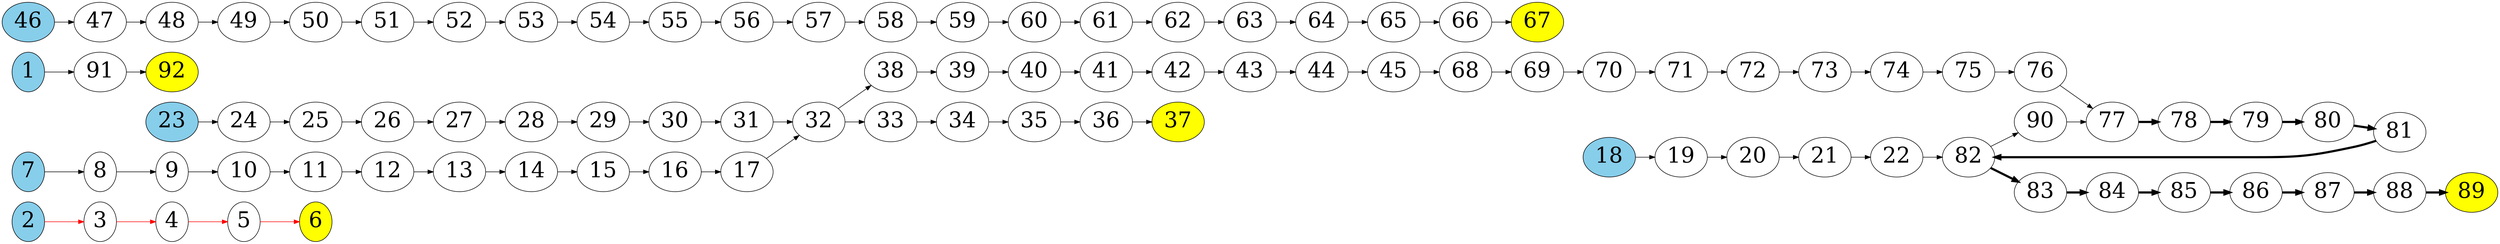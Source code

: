 digraph SpacerGraph {
rankdir="LR";
node [fontsize = 40];
"2"[style=filled, fillcolor=skyblue]
"3"
"4"
"5"
"6"[style=filled, fillcolor=yellow]
"18"[style=filled, fillcolor=skyblue]
"19"
"20"
"21"
"22"
"82"
"90"
"77"
"23"[style=filled, fillcolor=skyblue]
"24"
"25"
"26"
"27"
"28"
"29"
"30"
"31"
"32"
"38"
"39"
"40"
"41"
"42"
"43"
"44"
"45"
"68"
"69"
"70"
"71"
"72"
"73"
"74"
"75"
"76"
"1"[style=filled, fillcolor=skyblue]
"91"
"92"[style=filled, fillcolor=yellow]
"7"[style=filled, fillcolor=skyblue]
"8"
"9"
"10"
"11"
"12"
"13"
"14"
"15"
"16"
"17"
"33"
"34"
"35"
"36"
"37"[style=filled, fillcolor=yellow]
"46"[style=filled, fillcolor=skyblue]
"47"
"48"
"49"
"50"
"51"
"52"
"53"
"54"
"55"
"56"
"57"
"58"
"59"
"60"
"61"
"62"
"63"
"64"
"65"
"66"
"67"[style=filled, fillcolor=yellow]
"78"
"79"
"80"
"81"
"83"
"84"
"85"
"86"
"87"
"88"
"89"[style=filled, fillcolor=yellow]
"2" -> "3" [color=red, penwidth=1]
"3" -> "4" [color=red, penwidth=1]
"4" -> "5" [color=red, penwidth=1]
"5" -> "6" [color=red, penwidth=1]
"18" -> "19" [penwidth=1]
"19" -> "20" [penwidth=1]
"20" -> "21" [penwidth=1]
"21" -> "22" [penwidth=1]
"22" -> "82" [penwidth=1]
"82" -> "90" [penwidth=1]
"82" -> "83" [penwidth=4]
"90" -> "77" [penwidth=1]
"77" -> "78" [penwidth=4]
"23" -> "24" [penwidth=1]
"24" -> "25" [penwidth=1]
"25" -> "26" [penwidth=1]
"26" -> "27" [penwidth=1]
"27" -> "28" [penwidth=1]
"28" -> "29" [penwidth=1]
"29" -> "30" [penwidth=1]
"30" -> "31" [penwidth=1]
"31" -> "32" [penwidth=1]
"32" -> "38" [penwidth=1]
"32" -> "33" [penwidth=1]
"38" -> "39" [penwidth=1]
"39" -> "40" [penwidth=1]
"40" -> "41" [penwidth=1]
"41" -> "42" [penwidth=1]
"42" -> "43" [penwidth=1]
"43" -> "44" [penwidth=1]
"44" -> "45" [penwidth=1]
"45" -> "68" [penwidth=1]
"68" -> "69" [penwidth=1]
"69" -> "70" [penwidth=1]
"70" -> "71" [penwidth=1]
"71" -> "72" [penwidth=1]
"72" -> "73" [penwidth=1]
"73" -> "74" [penwidth=1]
"74" -> "75" [penwidth=1]
"75" -> "76" [penwidth=1]
"76" -> "77" [penwidth=1]
"1" -> "91" [penwidth=1]
"91" -> "92" [penwidth=1]
"7" -> "8" [penwidth=1]
"8" -> "9" [penwidth=1]
"9" -> "10" [penwidth=1]
"10" -> "11" [penwidth=1]
"11" -> "12" [penwidth=1]
"12" -> "13" [penwidth=1]
"13" -> "14" [penwidth=1]
"14" -> "15" [penwidth=1]
"15" -> "16" [penwidth=1]
"16" -> "17" [penwidth=1]
"17" -> "32" [penwidth=1]
"33" -> "34" [penwidth=1]
"34" -> "35" [penwidth=1]
"35" -> "36" [penwidth=1]
"36" -> "37" [penwidth=1]
"46" -> "47" [penwidth=1]
"47" -> "48" [penwidth=1]
"48" -> "49" [penwidth=1]
"49" -> "50" [penwidth=1]
"50" -> "51" [penwidth=1]
"51" -> "52" [penwidth=1]
"52" -> "53" [penwidth=1]
"53" -> "54" [penwidth=1]
"54" -> "55" [penwidth=1]
"55" -> "56" [penwidth=1]
"56" -> "57" [penwidth=1]
"57" -> "58" [penwidth=1]
"58" -> "59" [penwidth=1]
"59" -> "60" [penwidth=1]
"60" -> "61" [penwidth=1]
"61" -> "62" [penwidth=1]
"62" -> "63" [penwidth=1]
"63" -> "64" [penwidth=1]
"64" -> "65" [penwidth=1]
"65" -> "66" [penwidth=1]
"66" -> "67" [penwidth=1]
"78" -> "79" [penwidth=4]
"79" -> "80" [penwidth=4]
"80" -> "81" [penwidth=4]
"81" -> "82" [penwidth=4]
"83" -> "84" [penwidth=4]
"84" -> "85" [penwidth=4]
"85" -> "86" [penwidth=4]
"86" -> "87" [penwidth=4]
"87" -> "88" [penwidth=4]
"88" -> "89" [penwidth=4]
}
